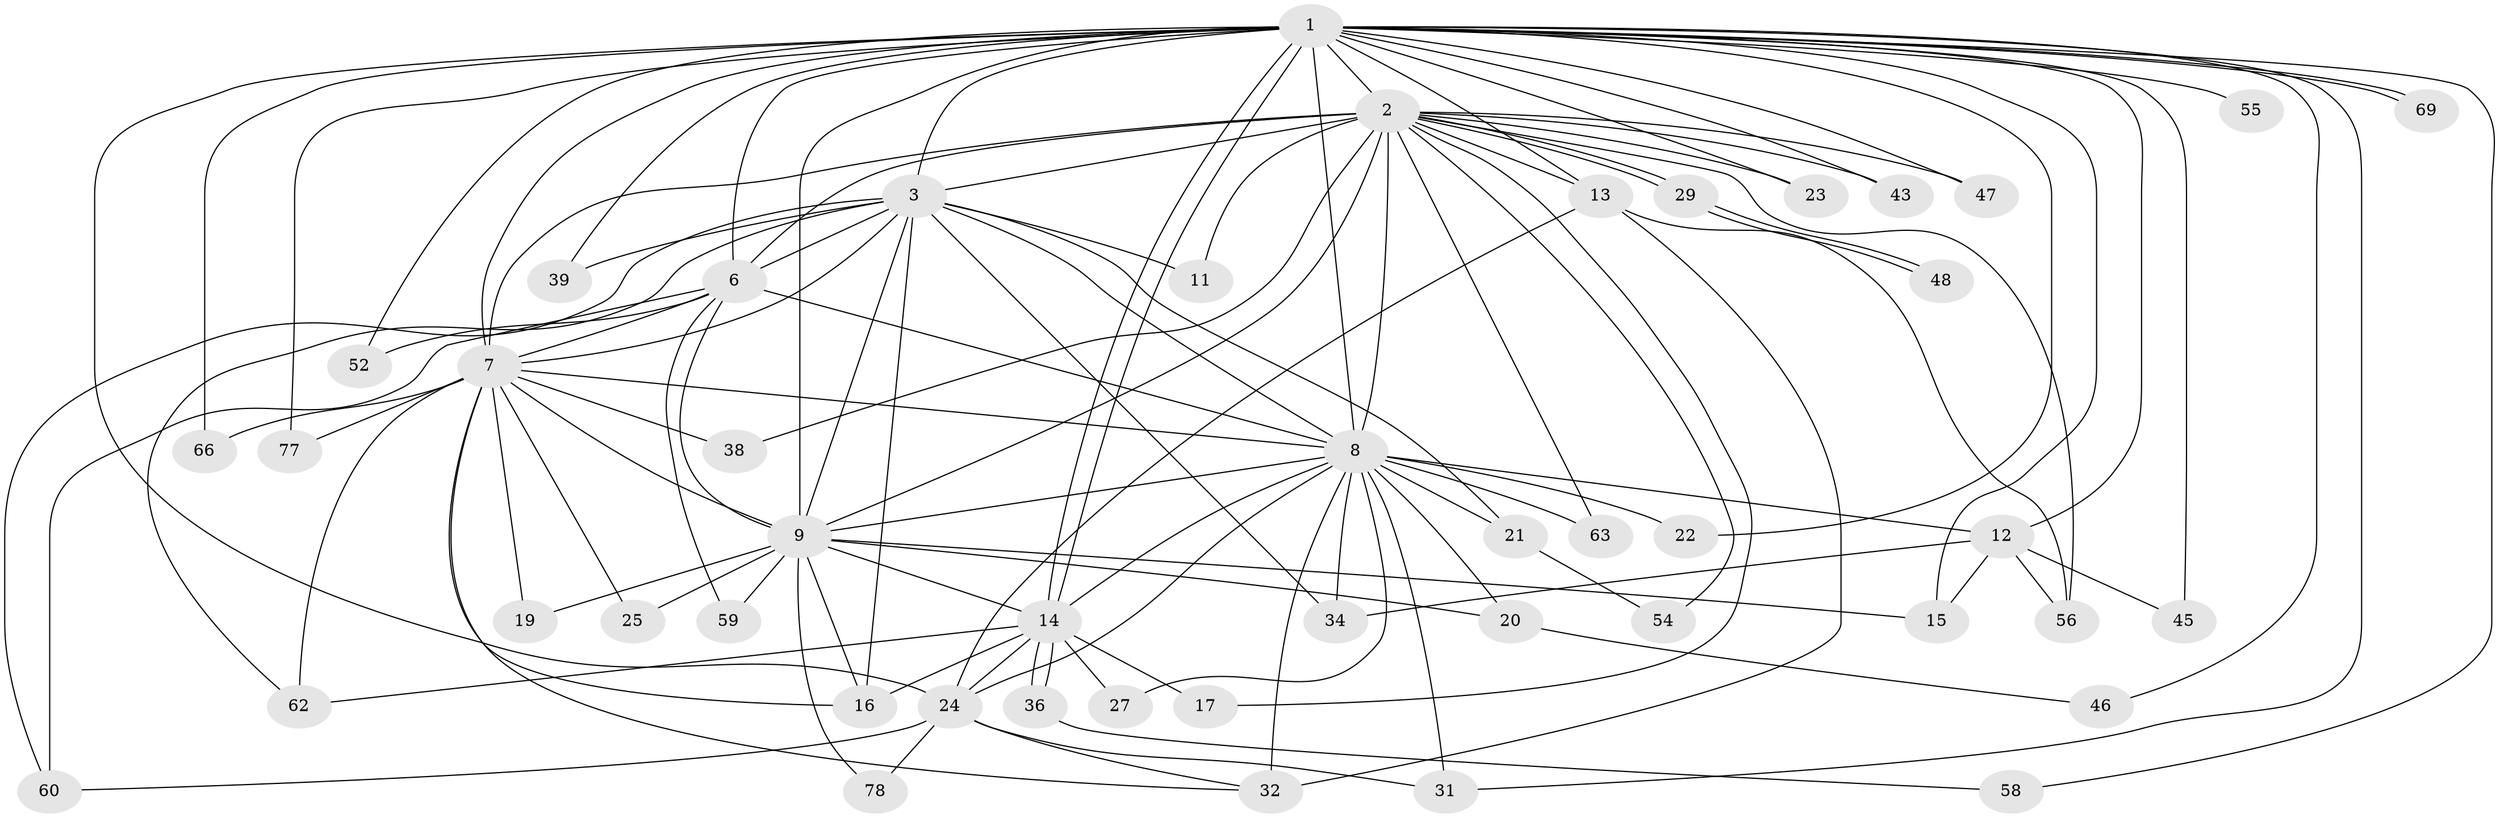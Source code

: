 // original degree distribution, {24: 0.02127659574468085, 19: 0.010638297872340425, 15: 0.02127659574468085, 22: 0.010638297872340425, 14: 0.02127659574468085, 18: 0.010638297872340425, 23: 0.010638297872340425, 2: 0.5425531914893617, 7: 0.010638297872340425, 6: 0.031914893617021274, 11: 0.010638297872340425, 4: 0.07446808510638298, 3: 0.19148936170212766, 8: 0.010638297872340425, 5: 0.02127659574468085}
// Generated by graph-tools (version 1.1) at 2025/14/03/09/25 04:14:03]
// undirected, 47 vertices, 114 edges
graph export_dot {
graph [start="1"]
  node [color=gray90,style=filled];
  1 [super="+4"];
  2;
  3 [super="+30"];
  6;
  7;
  8 [super="+18+10+42"];
  9 [super="+75+76+74"];
  11;
  12;
  13 [super="+49+65"];
  14 [super="+64"];
  15;
  16;
  17;
  19;
  20;
  21;
  22;
  23;
  24;
  25;
  27;
  29;
  31;
  32 [super="+86"];
  34 [super="+91"];
  36;
  38;
  39 [super="+84+68"];
  43;
  45;
  46;
  47 [super="+57"];
  48;
  52;
  54;
  55;
  56 [super="+93"];
  58;
  59;
  60 [super="+72"];
  62 [super="+70"];
  63;
  66;
  69;
  77;
  78;
  1 -- 2 [weight=6];
  1 -- 3 [weight=5];
  1 -- 6 [weight=5];
  1 -- 7 [weight=4];
  1 -- 8 [weight=9];
  1 -- 9 [weight=8];
  1 -- 12 [weight=2];
  1 -- 13 [weight=3];
  1 -- 14 [weight=3];
  1 -- 14;
  1 -- 22;
  1 -- 31;
  1 -- 39 [weight=3];
  1 -- 43;
  1 -- 58;
  1 -- 69;
  1 -- 69;
  1 -- 66;
  1 -- 15 [weight=2];
  1 -- 77;
  1 -- 23;
  1 -- 24;
  1 -- 45;
  1 -- 46;
  1 -- 47 [weight=2];
  1 -- 52;
  1 -- 55 [weight=2];
  2 -- 3;
  2 -- 6;
  2 -- 7;
  2 -- 8 [weight=2];
  2 -- 9;
  2 -- 11;
  2 -- 13;
  2 -- 17;
  2 -- 23;
  2 -- 29;
  2 -- 29;
  2 -- 38;
  2 -- 43;
  2 -- 47;
  2 -- 54;
  2 -- 63;
  2 -- 56;
  3 -- 6;
  3 -- 7;
  3 -- 8 [weight=3];
  3 -- 9;
  3 -- 11;
  3 -- 21;
  3 -- 34;
  3 -- 39;
  3 -- 62;
  3 -- 60;
  3 -- 16;
  6 -- 7;
  6 -- 8 [weight=2];
  6 -- 9;
  6 -- 52;
  6 -- 59;
  6 -- 60;
  7 -- 8 [weight=2];
  7 -- 9;
  7 -- 16;
  7 -- 19;
  7 -- 25;
  7 -- 32;
  7 -- 38;
  7 -- 62;
  7 -- 66;
  7 -- 77;
  8 -- 9 [weight=3];
  8 -- 32 [weight=2];
  8 -- 34;
  8 -- 20;
  8 -- 21;
  8 -- 31;
  8 -- 12;
  8 -- 22;
  8 -- 24;
  8 -- 27;
  8 -- 63;
  8 -- 14 [weight=2];
  9 -- 15;
  9 -- 19;
  9 -- 20;
  9 -- 25;
  9 -- 59;
  9 -- 78;
  9 -- 16;
  9 -- 14;
  12 -- 15;
  12 -- 34;
  12 -- 45;
  12 -- 56;
  13 -- 32;
  13 -- 56;
  13 -- 24;
  14 -- 16;
  14 -- 17;
  14 -- 24;
  14 -- 27;
  14 -- 36;
  14 -- 36;
  14 -- 62;
  20 -- 46;
  21 -- 54;
  24 -- 31;
  24 -- 60;
  24 -- 78;
  24 -- 32;
  29 -- 48;
  29 -- 48;
  36 -- 58;
}

